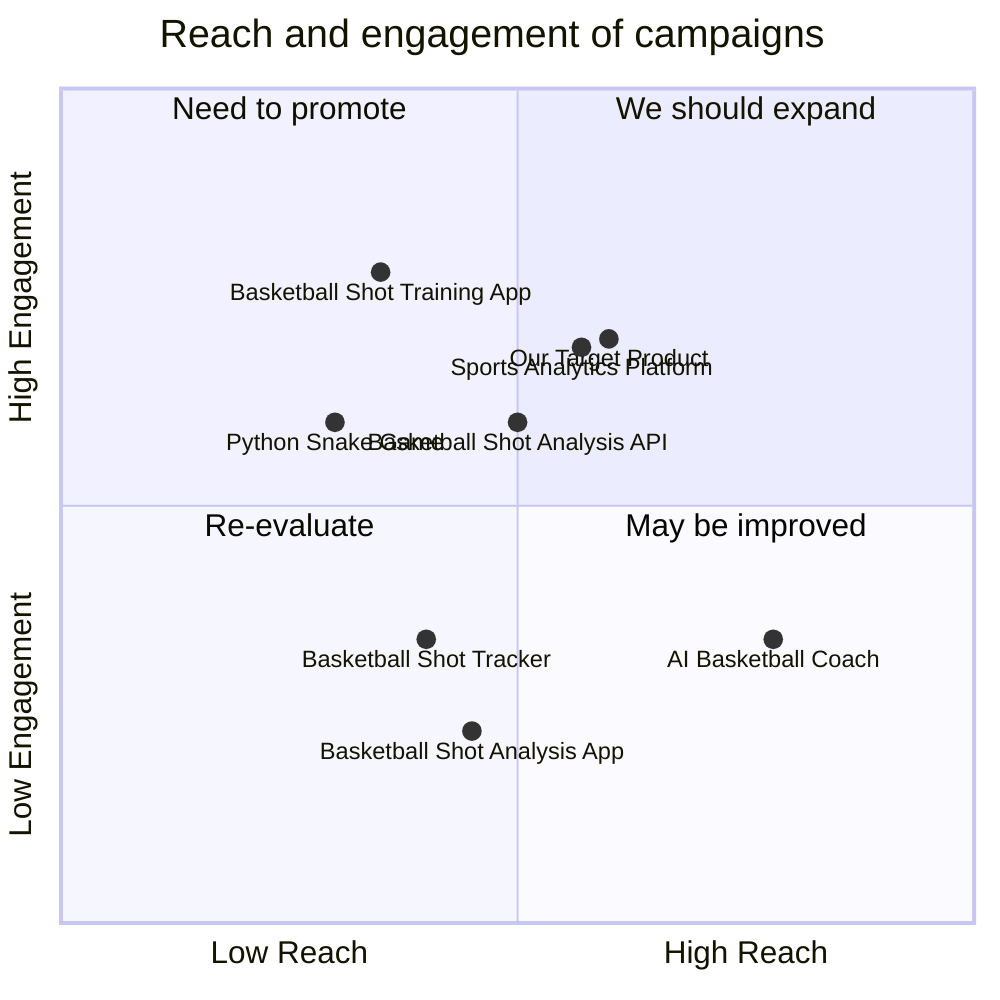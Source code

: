 quadrantChart
    title Reach and engagement of campaigns
    x-axis Low Reach --> High Reach
    y-axis Low Engagement --> High Engagement
    quadrant-1 We should expand
    quadrant-2 Need to promote
    quadrant-3 Re-evaluate
    quadrant-4 May be improved
    "Python Snake Game": [0.3, 0.6]
    "Basketball Shot Analysis App": [0.45, 0.23]
    "Sports Analytics Platform": [0.57, 0.69]
    "AI Basketball Coach": [0.78, 0.34]
    "Basketball Shot Tracker": [0.40, 0.34]
    "Basketball Shot Training App": [0.35, 0.78]
    "Basketball Shot Analysis API": [0.5, 0.6]
    "Our Target Product": [0.6, 0.7]